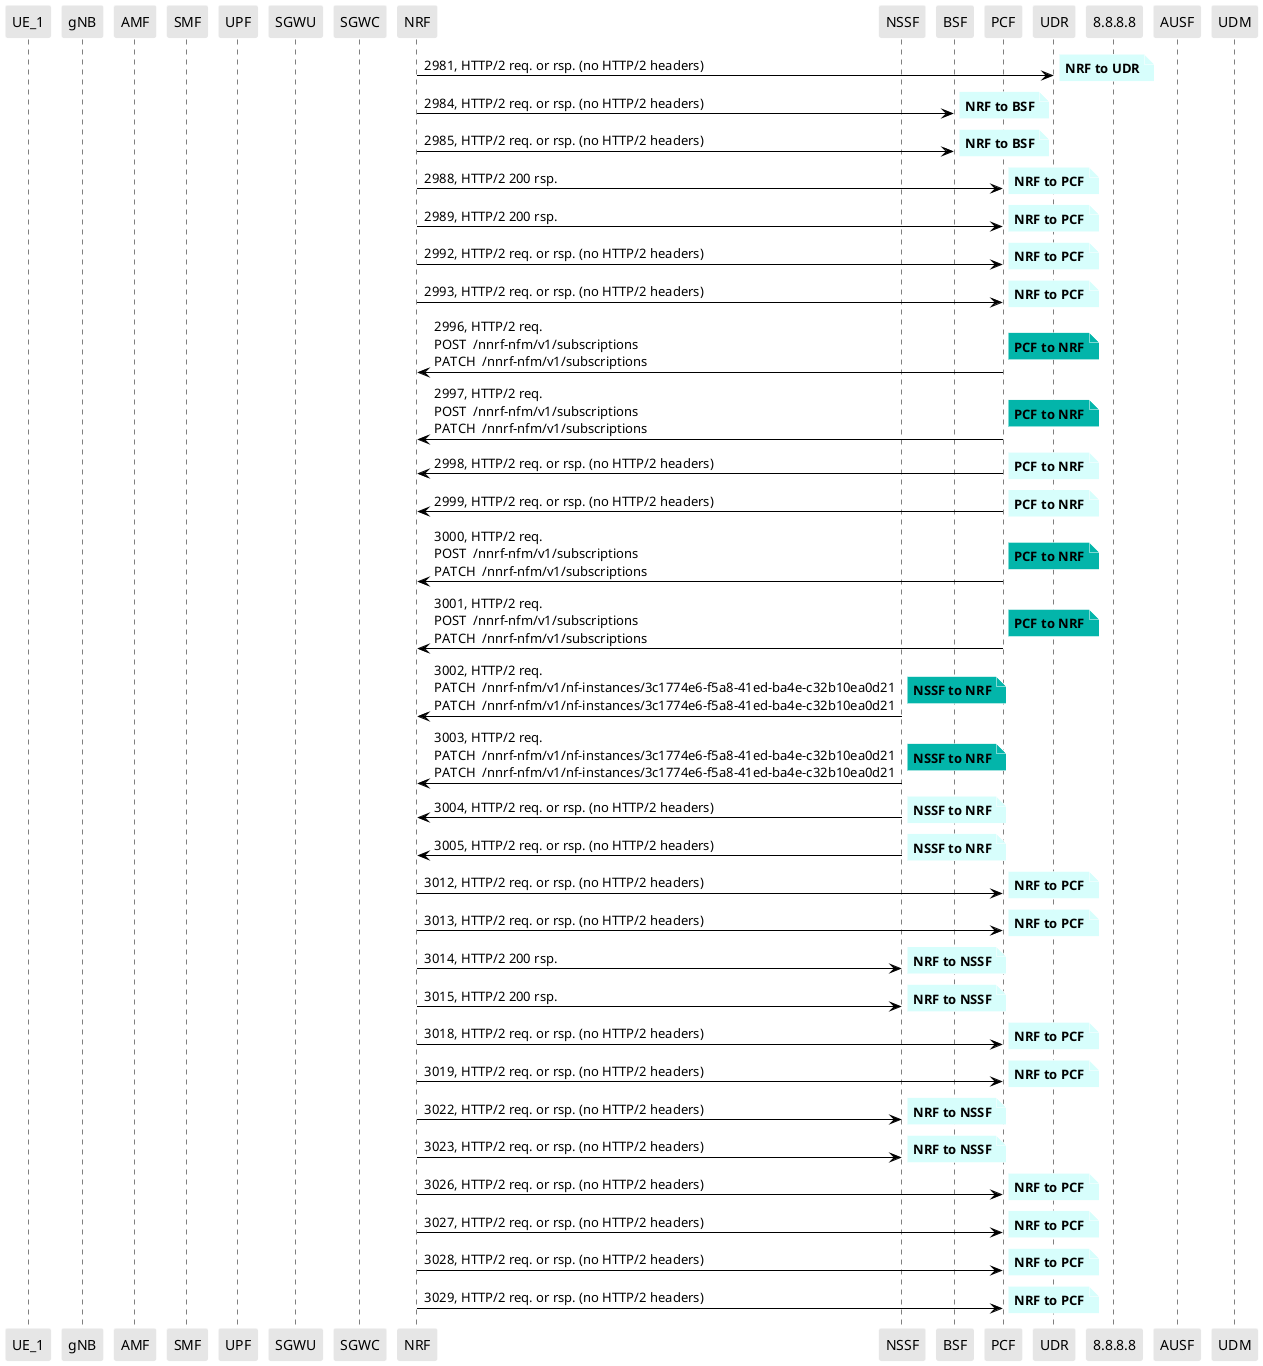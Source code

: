 @startuml
skinparam shadowing false
skinparam NoteBorderColor white
skinparam sequence {
    ArrowColor black
    LifeLineBorderColor black
    LifeLineBackgroundColor black
    ParticipantBorderColor white
    ParticipantBackgroundColor #e6e6e6
}
participant "UE_1"
participant "gNB"
participant "AMF"
participant "SMF"
participant "UPF"
participant "SGWU"
participant "SGWC"
participant "NRF"
participant "NSSF"
participant "BSF"
participant "PCF"
participant "UDR"
participant "8.8.8.8"
participant "AUSF"
participant "UDM"

"NRF" -> "UDR": 2981, HTTP/2 req. or rsp. (no HTTP/2 headers)

note right #D7FEFC
**NRF to UDR**
end note

"NRF" -> "BSF": 2984, HTTP/2 req. or rsp. (no HTTP/2 headers)

note right #D7FEFC
**NRF to BSF**
end note

"NRF" -> "BSF": 2985, HTTP/2 req. or rsp. (no HTTP/2 headers)

note right #D7FEFC
**NRF to BSF**
end note

"NRF" -> "PCF": 2988, HTTP/2 200 rsp.

note right #D7FEFC
**NRF to PCF**
end note

"NRF" -> "PCF": 2989, HTTP/2 200 rsp.

note right #D7FEFC
**NRF to PCF**
end note

"NRF" -> "PCF": 2992, HTTP/2 req. or rsp. (no HTTP/2 headers)

note right #D7FEFC
**NRF to PCF**
end note

"NRF" -> "PCF": 2993, HTTP/2 req. or rsp. (no HTTP/2 headers)

note right #D7FEFC
**NRF to PCF**
end note

"PCF" -> "NRF": 2996, HTTP/2 req.\nPOST  /nnrf-nfm/v1/subscriptions\nPATCH  /nnrf-nfm/v1/subscriptions

note right #03B5AA
**PCF to NRF**
end note

"PCF" -> "NRF": 2997, HTTP/2 req.\nPOST  /nnrf-nfm/v1/subscriptions\nPATCH  /nnrf-nfm/v1/subscriptions

note right #03B5AA
**PCF to NRF**
end note

"PCF" -> "NRF": 2998, HTTP/2 req. or rsp. (no HTTP/2 headers)

note right #D7FEFC
**PCF to NRF**
end note

"PCF" -> "NRF": 2999, HTTP/2 req. or rsp. (no HTTP/2 headers)

note right #D7FEFC
**PCF to NRF**
end note

"PCF" -> "NRF": 3000, HTTP/2 req.\nPOST  /nnrf-nfm/v1/subscriptions\nPATCH  /nnrf-nfm/v1/subscriptions

note right #03B5AA
**PCF to NRF**
end note

"PCF" -> "NRF": 3001, HTTP/2 req.\nPOST  /nnrf-nfm/v1/subscriptions\nPATCH  /nnrf-nfm/v1/subscriptions

note right #03B5AA
**PCF to NRF**
end note

"NSSF" -> "NRF": 3002, HTTP/2 req.\nPATCH  /nnrf-nfm/v1/nf-instances/3c1774e6-f5a8-41ed-ba4e-c32b10ea0d21\nPATCH  /nnrf-nfm/v1/nf-instances/3c1774e6-f5a8-41ed-ba4e-c32b10ea0d21

note right #03B5AA
**NSSF to NRF**
end note

"NSSF" -> "NRF": 3003, HTTP/2 req.\nPATCH  /nnrf-nfm/v1/nf-instances/3c1774e6-f5a8-41ed-ba4e-c32b10ea0d21\nPATCH  /nnrf-nfm/v1/nf-instances/3c1774e6-f5a8-41ed-ba4e-c32b10ea0d21

note right #03B5AA
**NSSF to NRF**
end note

"NSSF" -> "NRF": 3004, HTTP/2 req. or rsp. (no HTTP/2 headers)

note right #D7FEFC
**NSSF to NRF**
end note

"NSSF" -> "NRF": 3005, HTTP/2 req. or rsp. (no HTTP/2 headers)

note right #D7FEFC
**NSSF to NRF**
end note

"NRF" -> "PCF": 3012, HTTP/2 req. or rsp. (no HTTP/2 headers)

note right #D7FEFC
**NRF to PCF**
end note

"NRF" -> "PCF": 3013, HTTP/2 req. or rsp. (no HTTP/2 headers)

note right #D7FEFC
**NRF to PCF**
end note

"NRF" -> "NSSF": 3014, HTTP/2 200 rsp.

note right #D7FEFC
**NRF to NSSF**
end note

"NRF" -> "NSSF": 3015, HTTP/2 200 rsp.

note right #D7FEFC
**NRF to NSSF**
end note

"NRF" -> "PCF": 3018, HTTP/2 req. or rsp. (no HTTP/2 headers)

note right #D7FEFC
**NRF to PCF**
end note

"NRF" -> "PCF": 3019, HTTP/2 req. or rsp. (no HTTP/2 headers)

note right #D7FEFC
**NRF to PCF**
end note

"NRF" -> "NSSF": 3022, HTTP/2 req. or rsp. (no HTTP/2 headers)

note right #D7FEFC
**NRF to NSSF**
end note

"NRF" -> "NSSF": 3023, HTTP/2 req. or rsp. (no HTTP/2 headers)

note right #D7FEFC
**NRF to NSSF**
end note

"NRF" -> "PCF": 3026, HTTP/2 req. or rsp. (no HTTP/2 headers)

note right #D7FEFC
**NRF to PCF**
end note

"NRF" -> "PCF": 3027, HTTP/2 req. or rsp. (no HTTP/2 headers)

note right #D7FEFC
**NRF to PCF**
end note

"NRF" -> "PCF": 3028, HTTP/2 req. or rsp. (no HTTP/2 headers)

note right #D7FEFC
**NRF to PCF**
end note

"NRF" -> "PCF": 3029, HTTP/2 req. or rsp. (no HTTP/2 headers)

note right #D7FEFC
**NRF to PCF**
end note

@enduml
